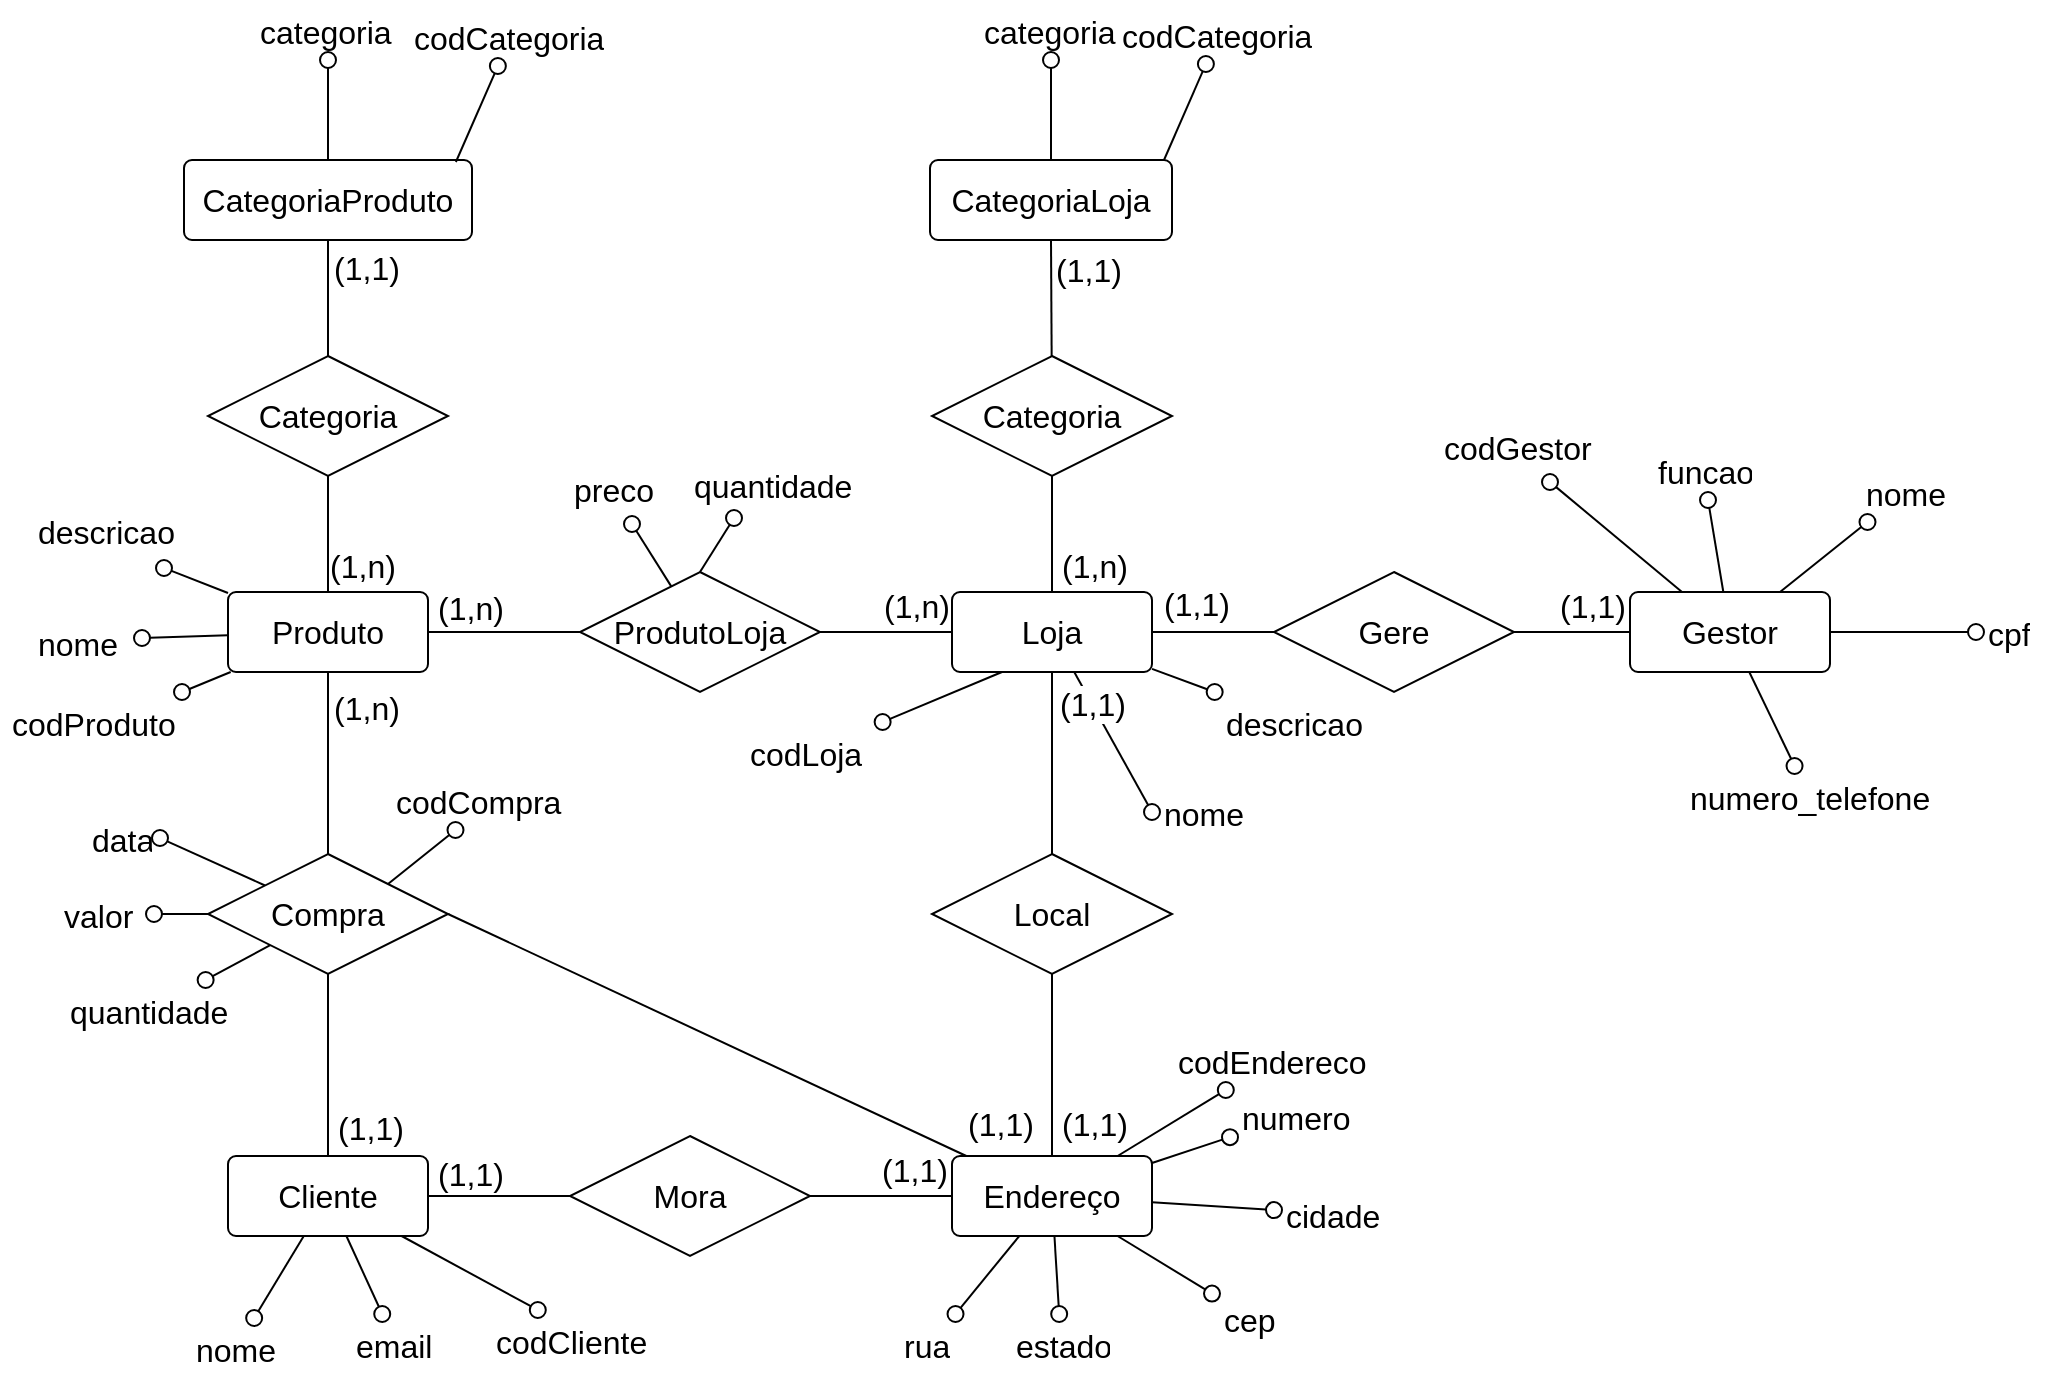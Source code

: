 <mxfile version="21.3.7" type="device">
  <diagram name="Page-1" id="TfRkggN8jC3pElyNSBGq">
    <mxGraphModel dx="1280" dy="864" grid="0" gridSize="10" guides="1" tooltips="1" connect="1" arrows="1" fold="1" page="0" pageScale="1" pageWidth="850" pageHeight="1100" math="0" shadow="0">
      <root>
        <mxCell id="0" />
        <mxCell id="1" parent="0" />
        <mxCell id="CpKfE2b6DkFTkQo3Si0G-40" style="edgeStyle=none;curved=1;rounded=0;orthogonalLoop=1;jettySize=auto;html=1;entryX=0.5;entryY=1;entryDx=0;entryDy=0;fontSize=12;startSize=8;endSize=8;endArrow=none;endFill=0;" parent="1" source="CpKfE2b6DkFTkQo3Si0G-15" target="CpKfE2b6DkFTkQo3Si0G-22" edge="1">
          <mxGeometry relative="1" as="geometry" />
        </mxCell>
        <mxCell id="CpKfE2b6DkFTkQo3Si0G-48" value="(1,1)" style="edgeLabel;html=1;align=center;verticalAlign=middle;resizable=0;points=[];fontSize=16;" parent="CpKfE2b6DkFTkQo3Si0G-40" vertex="1" connectable="0">
          <mxGeometry x="-0.582" y="-4" relative="1" as="geometry">
            <mxPoint x="17" y="5" as="offset" />
          </mxGeometry>
        </mxCell>
        <mxCell id="CpKfE2b6DkFTkQo3Si0G-79" style="edgeStyle=none;curved=1;rounded=0;orthogonalLoop=1;jettySize=auto;html=1;fontSize=12;startSize=8;endSize=8;endArrow=oval;endFill=0;" parent="1" source="CpKfE2b6DkFTkQo3Si0G-15" target="CpKfE2b6DkFTkQo3Si0G-77" edge="1">
          <mxGeometry relative="1" as="geometry" />
        </mxCell>
        <mxCell id="CpKfE2b6DkFTkQo3Si0G-80" style="edgeStyle=none;curved=1;rounded=0;orthogonalLoop=1;jettySize=auto;html=1;fontSize=12;startSize=8;endSize=8;endArrow=oval;endFill=0;" parent="1" source="CpKfE2b6DkFTkQo3Si0G-15" target="CpKfE2b6DkFTkQo3Si0G-78" edge="1">
          <mxGeometry relative="1" as="geometry" />
        </mxCell>
        <mxCell id="CpKfE2b6DkFTkQo3Si0G-15" value="&lt;div&gt;Cliente&lt;/div&gt;" style="rounded=1;arcSize=10;whiteSpace=wrap;html=1;align=center;fontSize=16;" parent="1" vertex="1">
          <mxGeometry x="34" y="298" width="100" height="40" as="geometry" />
        </mxCell>
        <mxCell id="CpKfE2b6DkFTkQo3Si0G-30" style="edgeStyle=none;curved=1;rounded=0;orthogonalLoop=1;jettySize=auto;html=1;fontSize=12;startSize=8;endSize=8;endArrow=none;endFill=0;" parent="1" source="CpKfE2b6DkFTkQo3Si0G-16" edge="1">
          <mxGeometry relative="1" as="geometry">
            <mxPoint x="330" y="36" as="targetPoint" />
          </mxGeometry>
        </mxCell>
        <mxCell id="CpKfE2b6DkFTkQo3Si0G-42" value="(1,n)" style="edgeLabel;html=1;align=center;verticalAlign=middle;resizable=0;points=[];fontSize=16;" parent="CpKfE2b6DkFTkQo3Si0G-30" vertex="1" connectable="0">
          <mxGeometry x="-0.349" y="3" relative="1" as="geometry">
            <mxPoint x="3" y="-16" as="offset" />
          </mxGeometry>
        </mxCell>
        <mxCell id="CpKfE2b6DkFTkQo3Si0G-35" style="edgeStyle=none;curved=1;rounded=0;orthogonalLoop=1;jettySize=auto;html=1;entryX=0.5;entryY=1;entryDx=0;entryDy=0;fontSize=12;startSize=8;endSize=8;endArrow=none;endFill=0;" parent="1" source="CpKfE2b6DkFTkQo3Si0G-16" target="CpKfE2b6DkFTkQo3Si0G-28" edge="1">
          <mxGeometry relative="1" as="geometry" />
        </mxCell>
        <mxCell id="CpKfE2b6DkFTkQo3Si0G-53" value="(1,n)" style="edgeLabel;html=1;align=center;verticalAlign=middle;resizable=0;points=[];fontSize=16;" parent="CpKfE2b6DkFTkQo3Si0G-35" vertex="1" connectable="0">
          <mxGeometry x="-0.414" y="2" relative="1" as="geometry">
            <mxPoint x="23" y="4" as="offset" />
          </mxGeometry>
        </mxCell>
        <mxCell id="CpKfE2b6DkFTkQo3Si0G-96" style="edgeStyle=none;curved=1;rounded=0;orthogonalLoop=1;jettySize=auto;html=1;fontSize=12;startSize=8;endSize=8;endArrow=none;endFill=0;" parent="1" source="CpKfE2b6DkFTkQo3Si0G-16" target="CpKfE2b6DkFTkQo3Si0G-94" edge="1">
          <mxGeometry relative="1" as="geometry" />
        </mxCell>
        <mxCell id="CpKfE2b6DkFTkQo3Si0G-98" value="(1,1)" style="edgeLabel;html=1;align=center;verticalAlign=middle;resizable=0;points=[];fontSize=16;" parent="CpKfE2b6DkFTkQo3Si0G-96" vertex="1" connectable="0">
          <mxGeometry x="0.41" y="-2" relative="1" as="geometry">
            <mxPoint x="-21" y="-16" as="offset" />
          </mxGeometry>
        </mxCell>
        <mxCell id="CpKfE2b6DkFTkQo3Si0G-109" style="edgeStyle=none;curved=1;rounded=0;orthogonalLoop=1;jettySize=auto;html=1;entryX=0;entryY=0.5;entryDx=0;entryDy=0;fontSize=12;startSize=8;endSize=8;endArrow=oval;endFill=0;" parent="1" source="CpKfE2b6DkFTkQo3Si0G-16" target="CpKfE2b6DkFTkQo3Si0G-108" edge="1">
          <mxGeometry relative="1" as="geometry" />
        </mxCell>
        <mxCell id="CpKfE2b6DkFTkQo3Si0G-110" style="edgeStyle=none;curved=1;rounded=0;orthogonalLoop=1;jettySize=auto;html=1;fontSize=12;startSize=8;endSize=8;endArrow=oval;endFill=0;" parent="1" source="CpKfE2b6DkFTkQo3Si0G-16" target="CpKfE2b6DkFTkQo3Si0G-107" edge="1">
          <mxGeometry relative="1" as="geometry" />
        </mxCell>
        <mxCell id="CpKfE2b6DkFTkQo3Si0G-16" value="&lt;div&gt;Loja&lt;/div&gt;" style="rounded=1;arcSize=10;whiteSpace=wrap;html=1;align=center;fontSize=16;" parent="1" vertex="1">
          <mxGeometry x="396" y="16" width="100" height="40" as="geometry" />
        </mxCell>
        <mxCell id="CpKfE2b6DkFTkQo3Si0G-67" style="edgeStyle=none;curved=1;rounded=0;orthogonalLoop=1;jettySize=auto;html=1;fontSize=12;startSize=8;endSize=8;endArrow=oval;endFill=0;" parent="1" source="CpKfE2b6DkFTkQo3Si0G-17" target="CpKfE2b6DkFTkQo3Si0G-65" edge="1">
          <mxGeometry relative="1" as="geometry" />
        </mxCell>
        <mxCell id="CpKfE2b6DkFTkQo3Si0G-17" value="CategoriaProduto" style="rounded=1;arcSize=10;whiteSpace=wrap;html=1;align=center;fontSize=16;" parent="1" vertex="1">
          <mxGeometry x="12" y="-200" width="144" height="40" as="geometry" />
        </mxCell>
        <mxCell id="CpKfE2b6DkFTkQo3Si0G-68" style="edgeStyle=none;curved=1;rounded=0;orthogonalLoop=1;jettySize=auto;html=1;fontSize=12;startSize=8;endSize=8;endArrow=oval;endFill=0;" parent="1" source="CpKfE2b6DkFTkQo3Si0G-19" target="CpKfE2b6DkFTkQo3Si0G-66" edge="1">
          <mxGeometry relative="1" as="geometry" />
        </mxCell>
        <mxCell id="CpKfE2b6DkFTkQo3Si0G-19" value="CategoriaLoja" style="rounded=1;arcSize=10;whiteSpace=wrap;html=1;align=center;fontSize=16;" parent="1" vertex="1">
          <mxGeometry x="385" y="-200" width="121" height="40" as="geometry" />
        </mxCell>
        <mxCell id="CpKfE2b6DkFTkQo3Si0G-32" style="edgeStyle=none;curved=1;rounded=0;orthogonalLoop=1;jettySize=auto;html=1;entryX=0.5;entryY=1;entryDx=0;entryDy=0;fontSize=12;startSize=8;endSize=8;endArrow=none;endFill=0;" parent="1" source="CpKfE2b6DkFTkQo3Si0G-20" target="CpKfE2b6DkFTkQo3Si0G-29" edge="1">
          <mxGeometry relative="1" as="geometry">
            <mxPoint x="-109" y="-42" as="targetPoint" />
          </mxGeometry>
        </mxCell>
        <mxCell id="CpKfE2b6DkFTkQo3Si0G-51" value="(1,n)" style="edgeLabel;html=1;align=center;verticalAlign=middle;resizable=0;points=[];fontSize=16;" parent="CpKfE2b6DkFTkQo3Si0G-32" vertex="1" connectable="0">
          <mxGeometry x="-0.414" y="-2" relative="1" as="geometry">
            <mxPoint x="15" y="4" as="offset" />
          </mxGeometry>
        </mxCell>
        <mxCell id="CpKfE2b6DkFTkQo3Si0G-73" style="edgeStyle=none;curved=1;rounded=0;orthogonalLoop=1;jettySize=auto;html=1;fontSize=12;startSize=8;endSize=8;endArrow=oval;endFill=0;" parent="1" source="CpKfE2b6DkFTkQo3Si0G-20" edge="1">
          <mxGeometry relative="1" as="geometry">
            <mxPoint x="-9" y="39" as="targetPoint" />
          </mxGeometry>
        </mxCell>
        <mxCell id="CpKfE2b6DkFTkQo3Si0G-74" style="edgeStyle=none;curved=1;rounded=0;orthogonalLoop=1;jettySize=auto;html=1;fontSize=12;startSize=8;endSize=8;endArrow=oval;endFill=0;" parent="1" source="CpKfE2b6DkFTkQo3Si0G-20" edge="1">
          <mxGeometry relative="1" as="geometry">
            <mxPoint x="2" y="4" as="targetPoint" />
          </mxGeometry>
        </mxCell>
        <mxCell id="CpKfE2b6DkFTkQo3Si0G-75" style="edgeStyle=none;curved=1;rounded=0;orthogonalLoop=1;jettySize=auto;html=1;fontSize=12;startSize=8;endSize=8;endArrow=oval;endFill=0;exitX=0.5;exitY=0;exitDx=0;exitDy=0;" parent="1" edge="1">
          <mxGeometry relative="1" as="geometry">
            <mxPoint x="270" y="6" as="sourcePoint" />
            <mxPoint x="287" y="-21" as="targetPoint" />
          </mxGeometry>
        </mxCell>
        <mxCell id="CpKfE2b6DkFTkQo3Si0G-76" style="edgeStyle=none;curved=1;rounded=0;orthogonalLoop=1;jettySize=auto;html=1;fontSize=12;startSize=8;endSize=8;endArrow=oval;endFill=0;" parent="1" edge="1">
          <mxGeometry relative="1" as="geometry">
            <mxPoint x="255.634" y="13.183" as="sourcePoint" />
            <mxPoint x="236" y="-18" as="targetPoint" />
          </mxGeometry>
        </mxCell>
        <mxCell id="CpKfE2b6DkFTkQo3Si0G-20" value="Produto" style="rounded=1;arcSize=10;whiteSpace=wrap;html=1;align=center;fontSize=16;" parent="1" vertex="1">
          <mxGeometry x="34" y="16" width="100" height="40" as="geometry" />
        </mxCell>
        <mxCell id="CpKfE2b6DkFTkQo3Si0G-38" style="edgeStyle=none;curved=1;rounded=0;orthogonalLoop=1;jettySize=auto;html=1;entryX=1;entryY=0.5;entryDx=0;entryDy=0;fontSize=12;startSize=8;endSize=8;endArrow=none;endFill=0;" parent="1" source="CpKfE2b6DkFTkQo3Si0G-21" target="CpKfE2b6DkFTkQo3Si0G-23" edge="1">
          <mxGeometry relative="1" as="geometry" />
        </mxCell>
        <mxCell id="CpKfE2b6DkFTkQo3Si0G-47" value="(1,1)" style="edgeLabel;html=1;align=center;verticalAlign=middle;resizable=0;points=[];fontSize=16;" parent="CpKfE2b6DkFTkQo3Si0G-38" vertex="1" connectable="0">
          <mxGeometry x="-0.446" y="-2" relative="1" as="geometry">
            <mxPoint y="-11" as="offset" />
          </mxGeometry>
        </mxCell>
        <mxCell id="CpKfE2b6DkFTkQo3Si0G-61" style="edgeStyle=none;curved=1;rounded=0;orthogonalLoop=1;jettySize=auto;html=1;entryX=1;entryY=0.5;entryDx=0;entryDy=0;fontSize=12;startSize=8;endSize=8;endArrow=none;endFill=0;" parent="1" source="CpKfE2b6DkFTkQo3Si0G-21" target="CpKfE2b6DkFTkQo3Si0G-22" edge="1">
          <mxGeometry relative="1" as="geometry" />
        </mxCell>
        <mxCell id="CpKfE2b6DkFTkQo3Si0G-62" value="(1,1)" style="edgeLabel;html=1;align=center;verticalAlign=middle;resizable=0;points=[];fontSize=16;" parent="CpKfE2b6DkFTkQo3Si0G-61" vertex="1" connectable="0">
          <mxGeometry x="-0.514" relative="1" as="geometry">
            <mxPoint x="80" y="13" as="offset" />
          </mxGeometry>
        </mxCell>
        <mxCell id="CpKfE2b6DkFTkQo3Si0G-87" style="edgeStyle=none;curved=1;rounded=0;orthogonalLoop=1;jettySize=auto;html=1;fontSize=12;startSize=8;endSize=8;endArrow=oval;endFill=0;" parent="1" source="CpKfE2b6DkFTkQo3Si0G-21" target="CpKfE2b6DkFTkQo3Si0G-82" edge="1">
          <mxGeometry relative="1" as="geometry" />
        </mxCell>
        <mxCell id="CpKfE2b6DkFTkQo3Si0G-88" style="edgeStyle=none;curved=1;rounded=0;orthogonalLoop=1;jettySize=auto;html=1;fontSize=12;startSize=8;endSize=8;endArrow=oval;endFill=0;" parent="1" source="CpKfE2b6DkFTkQo3Si0G-21" target="CpKfE2b6DkFTkQo3Si0G-83" edge="1">
          <mxGeometry relative="1" as="geometry" />
        </mxCell>
        <mxCell id="CpKfE2b6DkFTkQo3Si0G-89" style="edgeStyle=none;curved=1;rounded=0;orthogonalLoop=1;jettySize=auto;html=1;fontSize=12;startSize=8;endSize=8;endArrow=oval;endFill=0;" parent="1" source="CpKfE2b6DkFTkQo3Si0G-21" target="CpKfE2b6DkFTkQo3Si0G-84" edge="1">
          <mxGeometry relative="1" as="geometry" />
        </mxCell>
        <mxCell id="CpKfE2b6DkFTkQo3Si0G-90" style="edgeStyle=none;curved=1;rounded=0;orthogonalLoop=1;jettySize=auto;html=1;fontSize=12;startSize=8;endSize=8;endArrow=oval;endFill=0;" parent="1" source="CpKfE2b6DkFTkQo3Si0G-21" target="CpKfE2b6DkFTkQo3Si0G-85" edge="1">
          <mxGeometry relative="1" as="geometry" />
        </mxCell>
        <mxCell id="CpKfE2b6DkFTkQo3Si0G-91" style="edgeStyle=none;curved=1;rounded=0;orthogonalLoop=1;jettySize=auto;html=1;fontSize=12;startSize=8;endSize=8;endArrow=oval;endFill=0;" parent="1" source="CpKfE2b6DkFTkQo3Si0G-21" target="CpKfE2b6DkFTkQo3Si0G-81" edge="1">
          <mxGeometry relative="1" as="geometry" />
        </mxCell>
        <mxCell id="CpKfE2b6DkFTkQo3Si0G-21" value="Endereço" style="rounded=1;arcSize=10;whiteSpace=wrap;html=1;align=center;fontSize=16;" parent="1" vertex="1">
          <mxGeometry x="396" y="298" width="100" height="40" as="geometry" />
        </mxCell>
        <mxCell id="CpKfE2b6DkFTkQo3Si0G-41" style="edgeStyle=none;curved=1;rounded=0;orthogonalLoop=1;jettySize=auto;html=1;entryX=0.5;entryY=1;entryDx=0;entryDy=0;fontSize=12;startSize=8;endSize=8;endArrow=none;endFill=0;" parent="1" source="CpKfE2b6DkFTkQo3Si0G-22" target="CpKfE2b6DkFTkQo3Si0G-20" edge="1">
          <mxGeometry relative="1" as="geometry" />
        </mxCell>
        <mxCell id="CpKfE2b6DkFTkQo3Si0G-49" value="(1,n)" style="edgeLabel;html=1;align=center;verticalAlign=middle;resizable=0;points=[];fontSize=16;" parent="CpKfE2b6DkFTkQo3Si0G-41" vertex="1" connectable="0">
          <mxGeometry x="0.612" y="2" relative="1" as="geometry">
            <mxPoint x="21" as="offset" />
          </mxGeometry>
        </mxCell>
        <mxCell id="CpKfE2b6DkFTkQo3Si0G-56" style="edgeStyle=none;curved=1;rounded=0;orthogonalLoop=1;jettySize=auto;html=1;fontSize=12;startSize=8;endSize=8;endArrow=oval;endFill=0;" parent="1" source="CpKfE2b6DkFTkQo3Si0G-22" target="CpKfE2b6DkFTkQo3Si0G-55" edge="1">
          <mxGeometry relative="1" as="geometry" />
        </mxCell>
        <mxCell id="CpKfE2b6DkFTkQo3Si0G-63" style="edgeStyle=none;curved=1;rounded=0;orthogonalLoop=1;jettySize=auto;html=1;fontSize=12;startSize=8;endSize=8;endArrow=oval;endFill=0;" parent="1" source="CpKfE2b6DkFTkQo3Si0G-22" target="CpKfE2b6DkFTkQo3Si0G-58" edge="1">
          <mxGeometry relative="1" as="geometry" />
        </mxCell>
        <mxCell id="CpKfE2b6DkFTkQo3Si0G-64" style="edgeStyle=none;curved=1;rounded=0;orthogonalLoop=1;jettySize=auto;html=1;entryX=1;entryY=0.5;entryDx=0;entryDy=0;fontSize=12;startSize=8;endSize=8;endArrow=oval;endFill=0;" parent="1" source="CpKfE2b6DkFTkQo3Si0G-22" target="CpKfE2b6DkFTkQo3Si0G-59" edge="1">
          <mxGeometry relative="1" as="geometry" />
        </mxCell>
        <mxCell id="CpKfE2b6DkFTkQo3Si0G-22" value="Compra" style="shape=rhombus;perimeter=rhombusPerimeter;whiteSpace=wrap;html=1;align=center;fontSize=16;" parent="1" vertex="1">
          <mxGeometry x="24" y="147" width="120" height="60" as="geometry" />
        </mxCell>
        <mxCell id="CpKfE2b6DkFTkQo3Si0G-39" style="edgeStyle=none;curved=1;rounded=0;orthogonalLoop=1;jettySize=auto;html=1;fontSize=12;startSize=8;endSize=8;endArrow=none;endFill=0;" parent="1" source="CpKfE2b6DkFTkQo3Si0G-23" target="CpKfE2b6DkFTkQo3Si0G-15" edge="1">
          <mxGeometry relative="1" as="geometry" />
        </mxCell>
        <mxCell id="CpKfE2b6DkFTkQo3Si0G-46" value="(1,1)" style="edgeLabel;html=1;align=center;verticalAlign=middle;resizable=0;points=[];fontSize=16;" parent="CpKfE2b6DkFTkQo3Si0G-39" vertex="1" connectable="0">
          <mxGeometry x="0.521" relative="1" as="geometry">
            <mxPoint x="4" y="-11" as="offset" />
          </mxGeometry>
        </mxCell>
        <mxCell id="CpKfE2b6DkFTkQo3Si0G-23" value="Mora" style="shape=rhombus;perimeter=rhombusPerimeter;whiteSpace=wrap;html=1;align=center;fontSize=16;" parent="1" vertex="1">
          <mxGeometry x="205" y="288" width="120" height="60" as="geometry" />
        </mxCell>
        <mxCell id="CpKfE2b6DkFTkQo3Si0G-36" style="edgeStyle=none;curved=1;rounded=0;orthogonalLoop=1;jettySize=auto;html=1;entryX=0.5;entryY=1;entryDx=0;entryDy=0;fontSize=12;startSize=8;endSize=8;endArrow=none;endFill=0;" parent="1" source="CpKfE2b6DkFTkQo3Si0G-24" target="CpKfE2b6DkFTkQo3Si0G-16" edge="1">
          <mxGeometry relative="1" as="geometry" />
        </mxCell>
        <mxCell id="CpKfE2b6DkFTkQo3Si0G-44" value="(1,1)" style="edgeLabel;html=1;align=center;verticalAlign=middle;resizable=0;points=[];fontSize=16;" parent="CpKfE2b6DkFTkQo3Si0G-36" vertex="1" connectable="0">
          <mxGeometry x="0.67" y="-5" relative="1" as="geometry">
            <mxPoint x="15" y="1" as="offset" />
          </mxGeometry>
        </mxCell>
        <mxCell id="CpKfE2b6DkFTkQo3Si0G-37" style="edgeStyle=none;curved=1;rounded=0;orthogonalLoop=1;jettySize=auto;html=1;fontSize=12;startSize=8;endSize=8;endArrow=none;endFill=0;" parent="1" source="CpKfE2b6DkFTkQo3Si0G-24" target="CpKfE2b6DkFTkQo3Si0G-21" edge="1">
          <mxGeometry relative="1" as="geometry" />
        </mxCell>
        <mxCell id="CpKfE2b6DkFTkQo3Si0G-45" value="(1,1)" style="edgeLabel;html=1;align=center;verticalAlign=middle;resizable=0;points=[];fontSize=16;" parent="CpKfE2b6DkFTkQo3Si0G-37" vertex="1" connectable="0">
          <mxGeometry x="-0.56" y="4" relative="1" as="geometry">
            <mxPoint x="17" y="55" as="offset" />
          </mxGeometry>
        </mxCell>
        <mxCell id="CpKfE2b6DkFTkQo3Si0G-24" value="Local" style="shape=rhombus;perimeter=rhombusPerimeter;whiteSpace=wrap;html=1;align=center;fontSize=16;" parent="1" vertex="1">
          <mxGeometry x="386" y="147" width="120" height="60" as="geometry" />
        </mxCell>
        <mxCell id="CpKfE2b6DkFTkQo3Si0G-31" style="edgeStyle=none;curved=1;rounded=0;orthogonalLoop=1;jettySize=auto;html=1;entryX=1;entryY=0.5;entryDx=0;entryDy=0;fontSize=12;startSize=8;endSize=8;endArrow=none;endFill=0;exitX=0;exitY=0.5;exitDx=0;exitDy=0;" parent="1" target="CpKfE2b6DkFTkQo3Si0G-20" edge="1">
          <mxGeometry relative="1" as="geometry">
            <mxPoint x="210" y="36" as="sourcePoint" />
          </mxGeometry>
        </mxCell>
        <mxCell id="CpKfE2b6DkFTkQo3Si0G-43" value="(1,n)" style="edgeLabel;html=1;align=center;verticalAlign=middle;resizable=0;points=[];fontSize=16;" parent="CpKfE2b6DkFTkQo3Si0G-31" vertex="1" connectable="0">
          <mxGeometry x="0.559" y="-1" relative="1" as="geometry">
            <mxPoint x="4" y="-11" as="offset" />
          </mxGeometry>
        </mxCell>
        <mxCell id="CpKfE2b6DkFTkQo3Si0G-34" style="edgeStyle=none;curved=1;rounded=0;orthogonalLoop=1;jettySize=auto;html=1;entryX=0.5;entryY=1;entryDx=0;entryDy=0;fontSize=12;startSize=8;endSize=8;endArrow=none;endFill=0;" parent="1" source="CpKfE2b6DkFTkQo3Si0G-28" target="CpKfE2b6DkFTkQo3Si0G-19" edge="1">
          <mxGeometry relative="1" as="geometry" />
        </mxCell>
        <mxCell id="CpKfE2b6DkFTkQo3Si0G-52" value="(1,1)" style="edgeLabel;html=1;align=center;verticalAlign=middle;resizable=0;points=[];fontSize=16;" parent="CpKfE2b6DkFTkQo3Si0G-34" vertex="1" connectable="0">
          <mxGeometry x="0.484" y="1" relative="1" as="geometry">
            <mxPoint x="19" as="offset" />
          </mxGeometry>
        </mxCell>
        <mxCell id="CpKfE2b6DkFTkQo3Si0G-28" value="Categoria" style="shape=rhombus;perimeter=rhombusPerimeter;whiteSpace=wrap;html=1;align=center;fontSize=16;" parent="1" vertex="1">
          <mxGeometry x="386" y="-102" width="120" height="60" as="geometry" />
        </mxCell>
        <mxCell id="CpKfE2b6DkFTkQo3Si0G-33" style="edgeStyle=none;curved=1;rounded=0;orthogonalLoop=1;jettySize=auto;html=1;entryX=0.5;entryY=1;entryDx=0;entryDy=0;fontSize=12;startSize=8;endSize=8;endArrow=none;endFill=0;" parent="1" source="CpKfE2b6DkFTkQo3Si0G-29" target="CpKfE2b6DkFTkQo3Si0G-17" edge="1">
          <mxGeometry relative="1" as="geometry" />
        </mxCell>
        <mxCell id="CpKfE2b6DkFTkQo3Si0G-50" value="(1,1)" style="edgeLabel;html=1;align=center;verticalAlign=middle;resizable=0;points=[];fontSize=16;" parent="CpKfE2b6DkFTkQo3Si0G-33" vertex="1" connectable="0">
          <mxGeometry x="0.529" y="-3" relative="1" as="geometry">
            <mxPoint x="16" as="offset" />
          </mxGeometry>
        </mxCell>
        <mxCell id="CpKfE2b6DkFTkQo3Si0G-29" value="&lt;div&gt;Categoria&lt;/div&gt;" style="shape=rhombus;perimeter=rhombusPerimeter;whiteSpace=wrap;html=1;align=center;fontSize=16;" parent="1" vertex="1">
          <mxGeometry x="24" y="-102" width="120" height="60" as="geometry" />
        </mxCell>
        <mxCell id="CpKfE2b6DkFTkQo3Si0G-55" value="&lt;div&gt;valor&lt;/div&gt;" style="text;strokeColor=none;fillColor=none;spacingLeft=4;spacingRight=4;overflow=hidden;rotatable=0;points=[[0,0.5],[1,0.5]];portConstraint=eastwest;fontSize=16;whiteSpace=wrap;html=1;" parent="1" vertex="1">
          <mxGeometry x="-54" y="162" width="51" height="30" as="geometry" />
        </mxCell>
        <mxCell id="CpKfE2b6DkFTkQo3Si0G-58" value="&lt;div&gt;quantidade&lt;/div&gt;" style="text;strokeColor=none;fillColor=none;spacingLeft=4;spacingRight=4;overflow=hidden;rotatable=0;points=[[0,0.5],[1,0.5]];portConstraint=eastwest;fontSize=16;whiteSpace=wrap;html=1;" parent="1" vertex="1">
          <mxGeometry x="-51" y="210" width="92" height="30" as="geometry" />
        </mxCell>
        <mxCell id="CpKfE2b6DkFTkQo3Si0G-59" value="data" style="text;strokeColor=none;fillColor=none;spacingLeft=4;spacingRight=4;overflow=hidden;rotatable=0;points=[[0,0.5],[1,0.5]];portConstraint=eastwest;fontSize=16;whiteSpace=wrap;html=1;" parent="1" vertex="1">
          <mxGeometry x="-40" y="124" width="40" height="30" as="geometry" />
        </mxCell>
        <mxCell id="CpKfE2b6DkFTkQo3Si0G-65" value="&lt;div&gt;categoria&lt;/div&gt;" style="text;strokeColor=none;fillColor=none;spacingLeft=4;spacingRight=4;overflow=hidden;rotatable=0;points=[[0,0.5],[1,0.5]];portConstraint=eastwest;fontSize=16;whiteSpace=wrap;html=1;" parent="1" vertex="1">
          <mxGeometry x="44" y="-280" width="80" height="30" as="geometry" />
        </mxCell>
        <mxCell id="CpKfE2b6DkFTkQo3Si0G-66" value="&lt;div&gt;categoria&lt;/div&gt;" style="text;strokeColor=none;fillColor=none;spacingLeft=4;spacingRight=4;overflow=hidden;rotatable=0;points=[[0,0.5],[1,0.5]];portConstraint=eastwest;fontSize=16;whiteSpace=wrap;html=1;" parent="1" vertex="1">
          <mxGeometry x="405.5" y="-280" width="80" height="30" as="geometry" />
        </mxCell>
        <mxCell id="CpKfE2b6DkFTkQo3Si0G-69" value="preco" style="text;strokeColor=none;fillColor=none;spacingLeft=4;spacingRight=4;overflow=hidden;rotatable=0;points=[[0,0.5],[1,0.5]];portConstraint=eastwest;fontSize=16;whiteSpace=wrap;html=1;" parent="1" vertex="1">
          <mxGeometry x="201" y="-51" width="51" height="30" as="geometry" />
        </mxCell>
        <mxCell id="CpKfE2b6DkFTkQo3Si0G-70" value="&lt;div&gt;quantidade&lt;/div&gt;" style="text;strokeColor=none;fillColor=none;spacingLeft=4;spacingRight=4;overflow=hidden;rotatable=0;points=[[0,0.5],[1,0.5]];portConstraint=eastwest;fontSize=16;whiteSpace=wrap;html=1;" parent="1" vertex="1">
          <mxGeometry x="261" y="-53" width="89" height="30" as="geometry" />
        </mxCell>
        <mxCell id="CpKfE2b6DkFTkQo3Si0G-71" value="&lt;div&gt;descricao&lt;/div&gt;" style="text;strokeColor=none;fillColor=none;spacingLeft=4;spacingRight=4;overflow=hidden;rotatable=0;points=[[0,0.5],[1,0.5]];portConstraint=eastwest;fontSize=16;whiteSpace=wrap;html=1;" parent="1" vertex="1">
          <mxGeometry x="-67" y="-30" width="81" height="30" as="geometry" />
        </mxCell>
        <mxCell id="CpKfE2b6DkFTkQo3Si0G-72" value="nome" style="text;strokeColor=none;fillColor=none;spacingLeft=4;spacingRight=4;overflow=hidden;rotatable=0;points=[[0,0.5],[1,0.5]];portConstraint=eastwest;fontSize=16;whiteSpace=wrap;html=1;" parent="1" vertex="1">
          <mxGeometry x="-67" y="26" width="51" height="30" as="geometry" />
        </mxCell>
        <mxCell id="CpKfE2b6DkFTkQo3Si0G-77" value="&lt;div&gt;nome&lt;/div&gt;" style="text;strokeColor=none;fillColor=none;spacingLeft=4;spacingRight=4;overflow=hidden;rotatable=0;points=[[0,0.5],[1,0.5]];portConstraint=eastwest;fontSize=16;whiteSpace=wrap;html=1;" parent="1" vertex="1">
          <mxGeometry x="12" y="379" width="52" height="30" as="geometry" />
        </mxCell>
        <mxCell id="CpKfE2b6DkFTkQo3Si0G-78" value="email" style="text;strokeColor=none;fillColor=none;spacingLeft=4;spacingRight=4;overflow=hidden;rotatable=0;points=[[0,0.5],[1,0.5]];portConstraint=eastwest;fontSize=16;whiteSpace=wrap;html=1;" parent="1" vertex="1">
          <mxGeometry x="92" y="377" width="52" height="30" as="geometry" />
        </mxCell>
        <mxCell id="CpKfE2b6DkFTkQo3Si0G-81" value="rua" style="text;strokeColor=none;fillColor=none;spacingLeft=4;spacingRight=4;overflow=hidden;rotatable=0;points=[[0,0.5],[1,0.5]];portConstraint=eastwest;fontSize=16;whiteSpace=wrap;html=1;" parent="1" vertex="1">
          <mxGeometry x="365.5" y="377" width="40" height="30" as="geometry" />
        </mxCell>
        <mxCell id="CpKfE2b6DkFTkQo3Si0G-82" value="numero" style="text;strokeColor=none;fillColor=none;spacingLeft=4;spacingRight=4;overflow=hidden;rotatable=0;points=[[0,0.5],[1,0.5]];portConstraint=eastwest;fontSize=16;whiteSpace=wrap;html=1;" parent="1" vertex="1">
          <mxGeometry x="535" y="263" width="64" height="30" as="geometry" />
        </mxCell>
        <mxCell id="CpKfE2b6DkFTkQo3Si0G-83" value="cidade" style="text;strokeColor=none;fillColor=none;spacingLeft=4;spacingRight=4;overflow=hidden;rotatable=0;points=[[0,0.5],[1,0.5]];portConstraint=eastwest;fontSize=16;whiteSpace=wrap;html=1;" parent="1" vertex="1">
          <mxGeometry x="557" y="312" width="61" height="30" as="geometry" />
        </mxCell>
        <mxCell id="CpKfE2b6DkFTkQo3Si0G-84" value="cep" style="text;strokeColor=none;fillColor=none;spacingLeft=4;spacingRight=4;overflow=hidden;rotatable=0;points=[[0,0.5],[1,0.5]];portConstraint=eastwest;fontSize=16;whiteSpace=wrap;html=1;" parent="1" vertex="1">
          <mxGeometry x="526" y="364" width="40" height="30" as="geometry" />
        </mxCell>
        <mxCell id="CpKfE2b6DkFTkQo3Si0G-85" value="estado" style="text;strokeColor=none;fillColor=none;spacingLeft=4;spacingRight=4;overflow=hidden;rotatable=0;points=[[0,0.5],[1,0.5]];portConstraint=eastwest;fontSize=16;whiteSpace=wrap;html=1;" parent="1" vertex="1">
          <mxGeometry x="422" y="377" width="57" height="30" as="geometry" />
        </mxCell>
        <mxCell id="CpKfE2b6DkFTkQo3Si0G-95" style="edgeStyle=none;curved=1;rounded=0;orthogonalLoop=1;jettySize=auto;html=1;entryX=1;entryY=0.5;entryDx=0;entryDy=0;fontSize=12;startSize=8;endSize=8;endArrow=none;endFill=0;" parent="1" source="CpKfE2b6DkFTkQo3Si0G-93" target="CpKfE2b6DkFTkQo3Si0G-94" edge="1">
          <mxGeometry relative="1" as="geometry" />
        </mxCell>
        <mxCell id="CpKfE2b6DkFTkQo3Si0G-97" value="&lt;div&gt;(1,1)&lt;/div&gt;" style="edgeLabel;html=1;align=center;verticalAlign=middle;resizable=0;points=[];fontSize=16;" parent="CpKfE2b6DkFTkQo3Si0G-95" vertex="1" connectable="0">
          <mxGeometry x="-0.448" y="2" relative="1" as="geometry">
            <mxPoint x="-3" y="-15" as="offset" />
          </mxGeometry>
        </mxCell>
        <mxCell id="CpKfE2b6DkFTkQo3Si0G-103" style="edgeStyle=none;curved=1;rounded=0;orthogonalLoop=1;jettySize=auto;html=1;fontSize=12;startSize=8;endSize=8;endArrow=oval;endFill=0;" parent="1" source="CpKfE2b6DkFTkQo3Si0G-93" target="CpKfE2b6DkFTkQo3Si0G-102" edge="1">
          <mxGeometry relative="1" as="geometry" />
        </mxCell>
        <mxCell id="CpKfE2b6DkFTkQo3Si0G-104" style="edgeStyle=none;curved=1;rounded=0;orthogonalLoop=1;jettySize=auto;html=1;fontSize=12;startSize=8;endSize=8;endArrow=oval;endFill=0;" parent="1" source="CpKfE2b6DkFTkQo3Si0G-93" target="CpKfE2b6DkFTkQo3Si0G-100" edge="1">
          <mxGeometry relative="1" as="geometry" />
        </mxCell>
        <mxCell id="CpKfE2b6DkFTkQo3Si0G-105" style="edgeStyle=none;curved=1;rounded=0;orthogonalLoop=1;jettySize=auto;html=1;fontSize=12;startSize=8;endSize=8;endArrow=oval;endFill=0;" parent="1" source="CpKfE2b6DkFTkQo3Si0G-93" target="CpKfE2b6DkFTkQo3Si0G-99" edge="1">
          <mxGeometry relative="1" as="geometry" />
        </mxCell>
        <mxCell id="CpKfE2b6DkFTkQo3Si0G-106" style="edgeStyle=none;curved=1;rounded=0;orthogonalLoop=1;jettySize=auto;html=1;fontSize=12;startSize=8;endSize=8;endArrow=oval;endFill=0;" parent="1" source="CpKfE2b6DkFTkQo3Si0G-93" target="CpKfE2b6DkFTkQo3Si0G-101" edge="1">
          <mxGeometry relative="1" as="geometry" />
        </mxCell>
        <mxCell id="CpKfE2b6DkFTkQo3Si0G-93" value="Gestor" style="rounded=1;arcSize=10;whiteSpace=wrap;html=1;align=center;fontSize=16;" parent="1" vertex="1">
          <mxGeometry x="735" y="16" width="100" height="40" as="geometry" />
        </mxCell>
        <mxCell id="CpKfE2b6DkFTkQo3Si0G-94" value="Gere" style="shape=rhombus;perimeter=rhombusPerimeter;whiteSpace=wrap;html=1;align=center;fontSize=16;" parent="1" vertex="1">
          <mxGeometry x="557" y="6" width="120" height="60" as="geometry" />
        </mxCell>
        <mxCell id="CpKfE2b6DkFTkQo3Si0G-99" value="cpf" style="text;strokeColor=none;fillColor=none;spacingLeft=4;spacingRight=4;overflow=hidden;rotatable=0;points=[[0,0.5],[1,0.5]];portConstraint=eastwest;fontSize=16;whiteSpace=wrap;html=1;" parent="1" vertex="1">
          <mxGeometry x="908" y="21" width="40" height="30" as="geometry" />
        </mxCell>
        <mxCell id="CpKfE2b6DkFTkQo3Si0G-100" value="nome" style="text;strokeColor=none;fillColor=none;spacingLeft=4;spacingRight=4;overflow=hidden;rotatable=0;points=[[0,0.5],[1,0.5]];portConstraint=eastwest;fontSize=16;whiteSpace=wrap;html=1;" parent="1" vertex="1">
          <mxGeometry x="847" y="-49" width="51" height="30" as="geometry" />
        </mxCell>
        <mxCell id="CpKfE2b6DkFTkQo3Si0G-101" value="numero_telefone" style="text;strokeColor=none;fillColor=none;spacingLeft=4;spacingRight=4;overflow=hidden;rotatable=0;points=[[0,0.5],[1,0.5]];portConstraint=eastwest;fontSize=16;whiteSpace=wrap;html=1;" parent="1" vertex="1">
          <mxGeometry x="759" y="103" width="131" height="30" as="geometry" />
        </mxCell>
        <mxCell id="CpKfE2b6DkFTkQo3Si0G-102" value="funcao" style="text;strokeColor=none;fillColor=none;spacingLeft=4;spacingRight=4;overflow=hidden;rotatable=0;points=[[0,0.5],[1,0.5]];portConstraint=eastwest;fontSize=16;whiteSpace=wrap;html=1;" parent="1" vertex="1">
          <mxGeometry x="743" y="-60" width="57" height="30" as="geometry" />
        </mxCell>
        <mxCell id="CpKfE2b6DkFTkQo3Si0G-107" value="descricao" style="text;strokeColor=none;fillColor=none;spacingLeft=4;spacingRight=4;overflow=hidden;rotatable=0;points=[[0,0.5],[1,0.5]];portConstraint=eastwest;fontSize=16;whiteSpace=wrap;html=1;" parent="1" vertex="1">
          <mxGeometry x="526.5" y="66" width="83" height="30" as="geometry" />
        </mxCell>
        <mxCell id="CpKfE2b6DkFTkQo3Si0G-108" value="nome" style="text;strokeColor=none;fillColor=none;spacingLeft=4;spacingRight=4;overflow=hidden;rotatable=0;points=[[0,0.5],[1,0.5]];portConstraint=eastwest;fontSize=16;whiteSpace=wrap;html=1;" parent="1" vertex="1">
          <mxGeometry x="496" y="111" width="54" height="30" as="geometry" />
        </mxCell>
        <mxCell id="pG_ws5tVeltc7xJaJsCX-5" value="ProdutoLoja" style="shape=rhombus;perimeter=rhombusPerimeter;whiteSpace=wrap;html=1;align=center;fontSize=16;" vertex="1" parent="1">
          <mxGeometry x="210" y="6" width="120" height="60" as="geometry" />
        </mxCell>
        <mxCell id="pG_ws5tVeltc7xJaJsCX-6" style="edgeStyle=none;curved=1;rounded=0;orthogonalLoop=1;jettySize=auto;html=1;fontSize=12;startSize=8;endSize=8;endArrow=oval;endFill=0;exitX=0.944;exitY=0.025;exitDx=0;exitDy=0;exitPerimeter=0;" edge="1" parent="1" target="pG_ws5tVeltc7xJaJsCX-7" source="CpKfE2b6DkFTkQo3Si0G-17">
          <mxGeometry relative="1" as="geometry">
            <mxPoint x="161" y="-197" as="sourcePoint" />
          </mxGeometry>
        </mxCell>
        <mxCell id="pG_ws5tVeltc7xJaJsCX-7" value="&lt;div&gt;codCategoria&lt;/div&gt;&lt;div&gt;&lt;br&gt;&lt;/div&gt;" style="text;strokeColor=none;fillColor=none;spacingLeft=4;spacingRight=4;overflow=hidden;rotatable=0;points=[[0,0.5],[1,0.5]];portConstraint=eastwest;fontSize=16;whiteSpace=wrap;html=1;" vertex="1" parent="1">
          <mxGeometry x="121" y="-277" width="109" height="30" as="geometry" />
        </mxCell>
        <mxCell id="pG_ws5tVeltc7xJaJsCX-8" style="edgeStyle=none;curved=1;rounded=0;orthogonalLoop=1;jettySize=auto;html=1;fontSize=12;startSize=8;endSize=8;endArrow=oval;endFill=0;exitX=0.944;exitY=0.025;exitDx=0;exitDy=0;exitPerimeter=0;" edge="1" parent="1" target="pG_ws5tVeltc7xJaJsCX-9">
          <mxGeometry relative="1" as="geometry">
            <mxPoint x="502" y="-200" as="sourcePoint" />
          </mxGeometry>
        </mxCell>
        <mxCell id="pG_ws5tVeltc7xJaJsCX-9" value="&lt;div&gt;codCategoria&lt;/div&gt;&lt;div&gt;&lt;br&gt;&lt;/div&gt;" style="text;strokeColor=none;fillColor=none;spacingLeft=4;spacingRight=4;overflow=hidden;rotatable=0;points=[[0,0.5],[1,0.5]];portConstraint=eastwest;fontSize=16;whiteSpace=wrap;html=1;" vertex="1" parent="1">
          <mxGeometry x="475" y="-278" width="109" height="30" as="geometry" />
        </mxCell>
        <mxCell id="pG_ws5tVeltc7xJaJsCX-10" style="edgeStyle=none;curved=1;rounded=0;orthogonalLoop=1;jettySize=auto;html=1;fontSize=12;startSize=8;endSize=8;endArrow=oval;endFill=0;" edge="1" parent="1" target="pG_ws5tVeltc7xJaJsCX-11" source="CpKfE2b6DkFTkQo3Si0G-20">
          <mxGeometry relative="1" as="geometry">
            <mxPoint x="-195" y="152" as="sourcePoint" />
          </mxGeometry>
        </mxCell>
        <mxCell id="pG_ws5tVeltc7xJaJsCX-11" value="&lt;div&gt;codProduto&lt;/div&gt;" style="text;strokeColor=none;fillColor=none;spacingLeft=4;spacingRight=4;overflow=hidden;rotatable=0;points=[[0,0.5],[1,0.5]];portConstraint=eastwest;fontSize=16;whiteSpace=wrap;html=1;" vertex="1" parent="1">
          <mxGeometry x="-80" y="66" width="109" height="30" as="geometry" />
        </mxCell>
        <mxCell id="pG_ws5tVeltc7xJaJsCX-12" style="edgeStyle=none;curved=1;rounded=0;orthogonalLoop=1;jettySize=auto;html=1;fontSize=12;startSize=8;endSize=8;endArrow=oval;endFill=0;exitX=0.25;exitY=1;exitDx=0;exitDy=0;" edge="1" parent="1" target="pG_ws5tVeltc7xJaJsCX-13" source="CpKfE2b6DkFTkQo3Si0G-16">
          <mxGeometry relative="1" as="geometry">
            <mxPoint x="328" y="141" as="sourcePoint" />
          </mxGeometry>
        </mxCell>
        <mxCell id="pG_ws5tVeltc7xJaJsCX-13" value="codLoja" style="text;strokeColor=none;fillColor=none;spacingLeft=4;spacingRight=4;overflow=hidden;rotatable=0;points=[[0,0.5],[1,0.5]];portConstraint=eastwest;fontSize=16;whiteSpace=wrap;html=1;" vertex="1" parent="1">
          <mxGeometry x="289" y="81" width="73" height="30" as="geometry" />
        </mxCell>
        <mxCell id="pG_ws5tVeltc7xJaJsCX-14" style="edgeStyle=none;curved=1;rounded=0;orthogonalLoop=1;jettySize=auto;html=1;fontSize=12;startSize=8;endSize=8;endArrow=oval;endFill=0;exitX=1;exitY=0;exitDx=0;exitDy=0;" edge="1" parent="1" target="pG_ws5tVeltc7xJaJsCX-15" source="CpKfE2b6DkFTkQo3Si0G-22">
          <mxGeometry relative="1" as="geometry">
            <mxPoint x="161" y="189" as="sourcePoint" />
          </mxGeometry>
        </mxCell>
        <mxCell id="pG_ws5tVeltc7xJaJsCX-15" value="codCompra" style="text;strokeColor=none;fillColor=none;spacingLeft=4;spacingRight=4;overflow=hidden;rotatable=0;points=[[0,0.5],[1,0.5]];portConstraint=eastwest;fontSize=16;whiteSpace=wrap;html=1;" vertex="1" parent="1">
          <mxGeometry x="112" y="105" width="109" height="30" as="geometry" />
        </mxCell>
        <mxCell id="pG_ws5tVeltc7xJaJsCX-16" style="edgeStyle=none;curved=1;rounded=0;orthogonalLoop=1;jettySize=auto;html=1;fontSize=12;startSize=8;endSize=8;endArrow=oval;endFill=0;" edge="1" parent="1" target="pG_ws5tVeltc7xJaJsCX-17" source="CpKfE2b6DkFTkQo3Si0G-15">
          <mxGeometry relative="1" as="geometry">
            <mxPoint x="189" y="453" as="sourcePoint" />
          </mxGeometry>
        </mxCell>
        <mxCell id="pG_ws5tVeltc7xJaJsCX-17" value="codCliente" style="text;strokeColor=none;fillColor=none;spacingLeft=4;spacingRight=4;overflow=hidden;rotatable=0;points=[[0,0.5],[1,0.5]];portConstraint=eastwest;fontSize=16;whiteSpace=wrap;html=1;" vertex="1" parent="1">
          <mxGeometry x="162" y="375" width="109" height="30" as="geometry" />
        </mxCell>
        <mxCell id="pG_ws5tVeltc7xJaJsCX-18" style="edgeStyle=none;curved=1;rounded=0;orthogonalLoop=1;jettySize=auto;html=1;fontSize=12;startSize=8;endSize=8;endArrow=oval;endFill=0;" edge="1" parent="1" target="pG_ws5tVeltc7xJaJsCX-19" source="CpKfE2b6DkFTkQo3Si0G-21">
          <mxGeometry relative="1" as="geometry">
            <mxPoint x="517" y="277" as="sourcePoint" />
          </mxGeometry>
        </mxCell>
        <mxCell id="pG_ws5tVeltc7xJaJsCX-19" value="codEndereco" style="text;strokeColor=none;fillColor=none;spacingLeft=4;spacingRight=4;overflow=hidden;rotatable=0;points=[[0,0.5],[1,0.5]];portConstraint=eastwest;fontSize=16;whiteSpace=wrap;html=1;" vertex="1" parent="1">
          <mxGeometry x="503" y="235" width="109" height="30" as="geometry" />
        </mxCell>
        <mxCell id="pG_ws5tVeltc7xJaJsCX-20" style="edgeStyle=none;curved=1;rounded=0;orthogonalLoop=1;jettySize=auto;html=1;fontSize=12;startSize=8;endSize=8;endArrow=oval;endFill=0;" edge="1" parent="1" source="CpKfE2b6DkFTkQo3Si0G-93">
          <mxGeometry relative="1" as="geometry">
            <mxPoint x="688" y="-49" as="sourcePoint" />
            <mxPoint x="695" y="-39" as="targetPoint" />
          </mxGeometry>
        </mxCell>
        <mxCell id="pG_ws5tVeltc7xJaJsCX-21" value="codGestor" style="text;strokeColor=none;fillColor=none;spacingLeft=4;spacingRight=4;overflow=hidden;rotatable=0;points=[[0,0.5],[1,0.5]];portConstraint=eastwest;fontSize=16;whiteSpace=wrap;html=1;" vertex="1" parent="1">
          <mxGeometry x="636" y="-72" width="109" height="30" as="geometry" />
        </mxCell>
      </root>
    </mxGraphModel>
  </diagram>
</mxfile>
